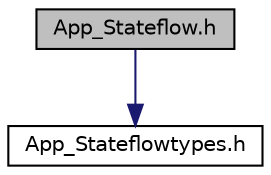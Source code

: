 digraph "App_Stateflow.h"
{
 // INTERACTIVE_SVG=YES
 // LATEX_PDF_SIZE
  bgcolor="transparent";
  edge [fontname="Helvetica",fontsize="10",labelfontname="Helvetica",labelfontsize="10"];
  node [fontname="Helvetica",fontsize="10",shape=record];
  Node0 [label="App_Stateflow.h",height=0.2,width=0.4,color="black", fillcolor="grey75", style="filled", fontcolor="black",tooltip="Application file for Stateflow."];
  Node0 -> Node1 [color="midnightblue",fontsize="10",style="solid",fontname="Helvetica"];
  Node1 [label="App_Stateflowtypes.h",height=0.2,width=0.4,color="black",URL="$_app___stateflowtypes_8h.html",tooltip="Application file for Stateflowtypes."];
}
